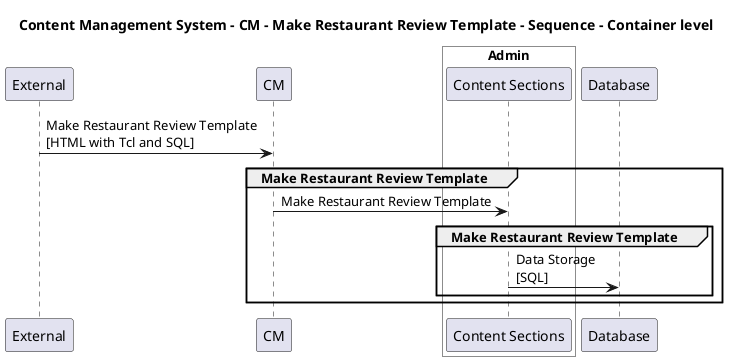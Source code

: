 @startuml

title Content Management System - CM - Make Restaurant Review Template - Sequence - Container level

participant "External" as C4InterFlow.SoftwareSystems.ExternalSystem
participant "CM" as ContentManagementSystem.SoftwareSystems.CM

box "Admin" #White
    participant "Content Sections" as ContentManagementSystem.SoftwareSystems.Admin.Containers.ContentSections
end box

participant "Database" as ContentManagementSystem.SoftwareSystems.Database

C4InterFlow.SoftwareSystems.ExternalSystem -> ContentManagementSystem.SoftwareSystems.CM : Make Restaurant Review Template\n[HTML with Tcl and SQL]
group Make Restaurant Review Template
ContentManagementSystem.SoftwareSystems.CM -> ContentManagementSystem.SoftwareSystems.Admin.Containers.ContentSections : Make Restaurant Review Template
group Make Restaurant Review Template
ContentManagementSystem.SoftwareSystems.Admin.Containers.ContentSections -> ContentManagementSystem.SoftwareSystems.Database : Data Storage\n[SQL]
end
end


@enduml
